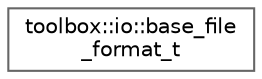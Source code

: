 digraph "Graphical Class Hierarchy"
{
 // LATEX_PDF_SIZE
  bgcolor="transparent";
  edge [fontname=Helvetica,fontsize=10,labelfontname=Helvetica,labelfontsize=10];
  node [fontname=Helvetica,fontsize=10,shape=box,height=0.2,width=0.4];
  rankdir="LR";
  Node0 [id="Node000000",label="toolbox::io::base_file\l_format_t",height=0.2,width=0.4,color="grey40", fillcolor="white", style="filled",URL="$classtoolbox_1_1io_1_1base__file__format__t.html",tooltip="文件格式读写器的基类 / Base class for file format readers/writers"];
}
